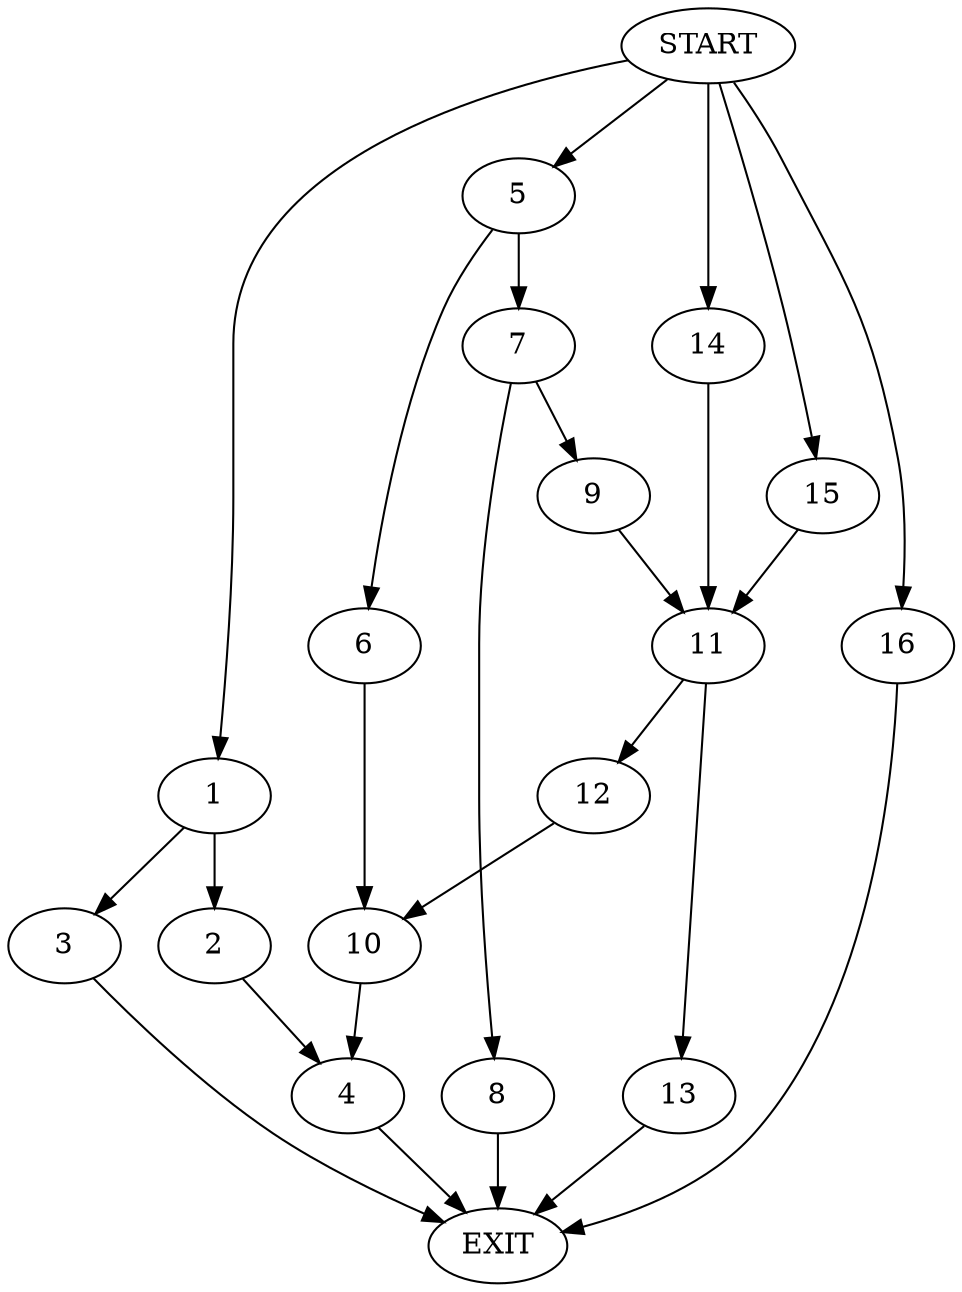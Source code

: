 digraph {
0 [label="START"]
17 [label="EXIT"]
0 -> 1
1 -> 2
1 -> 3
3 -> 17
2 -> 4
4 -> 17
0 -> 5
5 -> 6
5 -> 7
7 -> 8
7 -> 9
6 -> 10
8 -> 17
9 -> 11
11 -> 12
11 -> 13
0 -> 14
14 -> 11
0 -> 15
15 -> 11
12 -> 10
13 -> 17
10 -> 4
0 -> 16
16 -> 17
}
